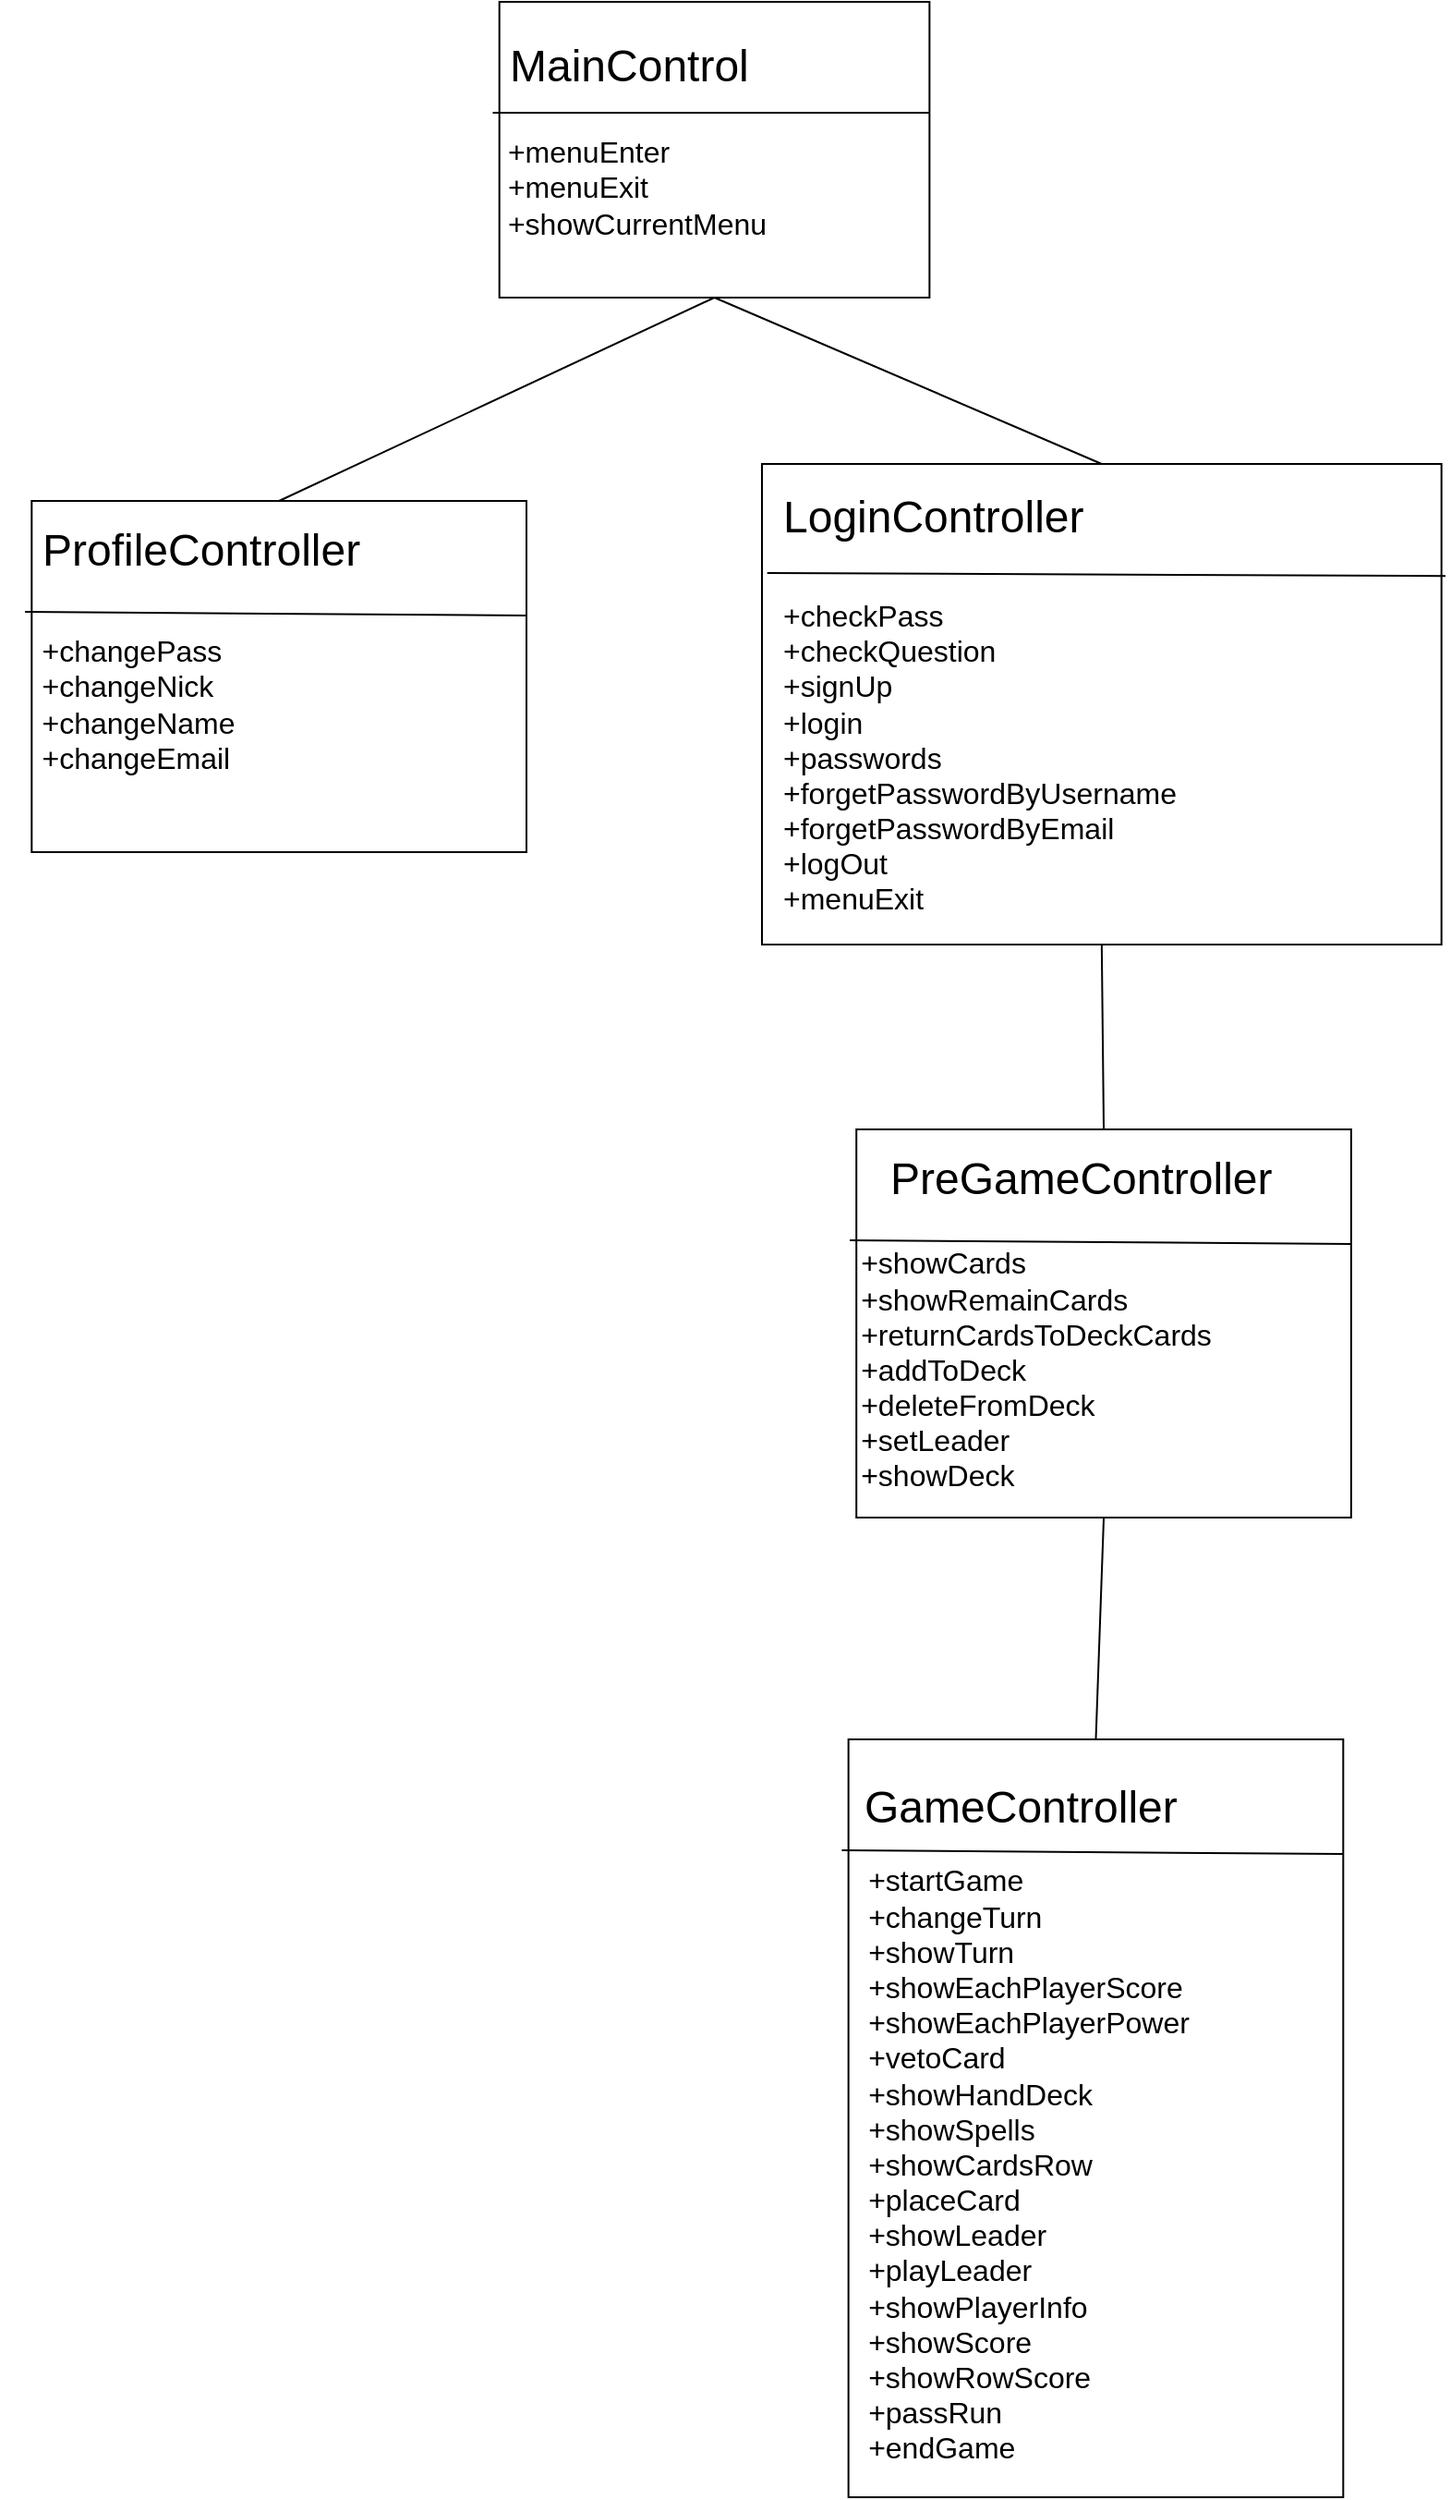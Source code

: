 <mxfile version="24.3.1" type="device">
  <diagram name="Page-1" id="7AT0lxllg-7E264JI0L5">
    <mxGraphModel dx="1737" dy="948" grid="1" gridSize="10" guides="1" tooltips="1" connect="1" arrows="1" fold="1" page="1" pageScale="1" pageWidth="850" pageHeight="1100" math="0" shadow="0">
      <root>
        <mxCell id="0" />
        <mxCell id="1" parent="0" />
        <mxCell id="eatDdgcfD4bzvZ1ehTvU-10" value="" style="rounded=0;whiteSpace=wrap;html=1;" vertex="1" parent="1">
          <mxGeometry x="67.16" y="600" width="267.84" height="190" as="geometry" />
        </mxCell>
        <mxCell id="eatDdgcfD4bzvZ1ehTvU-11" value="&lt;span style=&quot;font-size: 24px;&quot;&gt;ProfileController&lt;/span&gt;&lt;div&gt;&lt;span style=&quot;font-size: 24px;&quot;&gt;&lt;br&gt;&lt;/span&gt;&lt;div&gt;&lt;br&gt;&lt;/div&gt;&lt;div&gt;&lt;br&gt;&lt;/div&gt;&lt;/div&gt;" style="text;strokeColor=none;fillColor=none;align=left;verticalAlign=middle;spacingLeft=4;spacingRight=4;overflow=hidden;points=[[0,0.5],[1,0.5]];portConstraint=eastwest;rotatable=0;whiteSpace=wrap;html=1;" vertex="1" parent="1">
          <mxGeometry x="67.16" y="610" width="317.84" height="50" as="geometry" />
        </mxCell>
        <mxCell id="eatDdgcfD4bzvZ1ehTvU-12" value="" style="endArrow=none;html=1;rounded=0;exitX=-0.006;exitY=0.204;exitDx=0;exitDy=0;exitPerimeter=0;" edge="1" parent="1">
          <mxGeometry width="50" height="50" relative="1" as="geometry">
            <mxPoint x="63.56" y="660" as="sourcePoint" />
            <mxPoint x="335" y="662" as="targetPoint" />
          </mxGeometry>
        </mxCell>
        <mxCell id="eatDdgcfD4bzvZ1ehTvU-13" value="&lt;div style=&quot;border-color: var(--border-color); text-align: left;&quot;&gt;&lt;font style=&quot;border-color: var(--border-color); font-size: 16px;&quot;&gt;+changePass&lt;/font&gt;&lt;/div&gt;&lt;div style=&quot;border-color: var(--border-color); text-align: left;&quot;&gt;&lt;font size=&quot;3&quot; style=&quot;border-color: var(--border-color);&quot;&gt;+changeNick&lt;br style=&quot;border-color: var(--border-color);&quot;&gt;&lt;/font&gt;&lt;/div&gt;&lt;div style=&quot;border-color: var(--border-color); text-align: left;&quot;&gt;&lt;font style=&quot;border-color: var(--border-color);&quot; size=&quot;3&quot;&gt;+changeName&lt;br style=&quot;border-color: var(--border-color);&quot;&gt;&lt;/font&gt;&lt;/div&gt;&lt;div style=&quot;border-color: var(--border-color); text-align: left;&quot;&gt;&lt;font style=&quot;border-color: var(--border-color);&quot; size=&quot;3&quot;&gt;+changeEmail&lt;/font&gt;&lt;/div&gt;" style="text;html=1;align=center;verticalAlign=middle;whiteSpace=wrap;rounded=0;" vertex="1" parent="1">
          <mxGeometry x="50.0" y="630" width="150" height="160" as="geometry" />
        </mxCell>
        <mxCell id="eatDdgcfD4bzvZ1ehTvU-14" value="" style="rounded=0;whiteSpace=wrap;html=1;" vertex="1" parent="1">
          <mxGeometry x="320.34" y="330" width="232.84" height="160" as="geometry" />
        </mxCell>
        <mxCell id="eatDdgcfD4bzvZ1ehTvU-15" value="" style="endArrow=none;html=1;rounded=0;exitX=-0.006;exitY=0.204;exitDx=0;exitDy=0;exitPerimeter=0;" edge="1" parent="1">
          <mxGeometry width="50" height="50" relative="1" as="geometry">
            <mxPoint x="316.74" y="390" as="sourcePoint" />
            <mxPoint x="553.18" y="390" as="targetPoint" />
          </mxGeometry>
        </mxCell>
        <mxCell id="eatDdgcfD4bzvZ1ehTvU-16" value="&lt;div style=&quot;border-color: var(--border-color); text-align: left;&quot;&gt;&lt;span style=&quot;font-size: 16px;&quot;&gt;+menuEnter&lt;/span&gt;&lt;/div&gt;&lt;div style=&quot;border-color: var(--border-color); text-align: left;&quot;&gt;&lt;span style=&quot;font-size: 16px;&quot;&gt;+menuExit&lt;/span&gt;&lt;/div&gt;&lt;div style=&quot;border-color: var(--border-color); text-align: left;&quot;&gt;&lt;span style=&quot;font-size: 16px;&quot;&gt;+showCurrentMenu&lt;/span&gt;&lt;/div&gt;&lt;div style=&quot;border-color: var(--border-color); text-align: left;&quot;&gt;&lt;span style=&quot;font-size: 16px;&quot;&gt;&lt;br&gt;&lt;/span&gt;&lt;/div&gt;" style="text;html=1;align=center;verticalAlign=middle;whiteSpace=wrap;rounded=0;" vertex="1" parent="1">
          <mxGeometry x="320.34" y="360" width="150" height="160" as="geometry" />
        </mxCell>
        <mxCell id="eatDdgcfD4bzvZ1ehTvU-18" value="&lt;font style=&quot;font-size: 24px;&quot;&gt;MainController&lt;/font&gt;" style="text;strokeColor=none;fillColor=none;align=left;verticalAlign=middle;spacingLeft=4;spacingRight=4;overflow=hidden;points=[[0,0.5],[1,0.5]];portConstraint=eastwest;rotatable=0;whiteSpace=wrap;html=1;" vertex="1" parent="1">
          <mxGeometry x="320.34" y="330" width="140" height="70" as="geometry" />
        </mxCell>
        <mxCell id="eatDdgcfD4bzvZ1ehTvU-19" value="" style="rounded=0;whiteSpace=wrap;html=1;" vertex="1" parent="1">
          <mxGeometry x="462.5" y="580" width="367.84" height="260" as="geometry" />
        </mxCell>
        <mxCell id="eatDdgcfD4bzvZ1ehTvU-20" value="&lt;font style=&quot;font-size: 24px;&quot;&gt;LoginController&lt;/font&gt;&lt;div&gt;&lt;span style=&quot;font-size: 24px;&quot;&gt;&lt;br&gt;&lt;/span&gt;&lt;div&gt;&lt;font size=&quot;3&quot;&gt;+checkPass&lt;/font&gt;&lt;/div&gt;&lt;div&gt;&lt;font size=&quot;3&quot;&gt;+checkQuestion&lt;/font&gt;&lt;/div&gt;&lt;div&gt;&lt;font size=&quot;3&quot;&gt;+signUp&lt;/font&gt;&lt;/div&gt;&lt;div&gt;&lt;font size=&quot;3&quot;&gt;+login&lt;/font&gt;&lt;/div&gt;&lt;div&gt;&lt;font size=&quot;3&quot;&gt;+passwords&lt;/font&gt;&lt;/div&gt;&lt;div&gt;&lt;font size=&quot;3&quot;&gt;+forgetPasswordByUsername&lt;/font&gt;&lt;/div&gt;&lt;div&gt;&lt;font size=&quot;3&quot;&gt;+forgetPasswordByEmail&lt;/font&gt;&lt;/div&gt;&lt;div&gt;&lt;font size=&quot;3&quot;&gt;+logOut&lt;/font&gt;&lt;/div&gt;&lt;/div&gt;&lt;div&gt;&lt;font size=&quot;3&quot;&gt;+menuExit&lt;br&gt;&lt;/font&gt;&lt;/div&gt;" style="text;strokeColor=none;fillColor=none;align=left;verticalAlign=middle;spacingLeft=4;spacingRight=4;overflow=hidden;points=[[0,0.5],[1,0.5]];portConstraint=eastwest;rotatable=0;whiteSpace=wrap;html=1;" vertex="1" parent="1">
          <mxGeometry x="467.5" y="590" width="360" height="240" as="geometry" />
        </mxCell>
        <mxCell id="eatDdgcfD4bzvZ1ehTvU-21" value="" style="endArrow=none;html=1;rounded=0;exitX=-0.006;exitY=0.204;exitDx=0;exitDy=0;exitPerimeter=0;entryX=1.014;entryY=0.211;entryDx=0;entryDy=0;entryPerimeter=0;" edge="1" parent="1" source="eatDdgcfD4bzvZ1ehTvU-20" target="eatDdgcfD4bzvZ1ehTvU-20">
          <mxGeometry width="50" height="50" relative="1" as="geometry">
            <mxPoint x="922.5" y="720.005" as="sourcePoint" />
            <mxPoint x="1072.5" y="774.55" as="targetPoint" />
          </mxGeometry>
        </mxCell>
        <mxCell id="eatDdgcfD4bzvZ1ehTvU-22" value="" style="endArrow=none;html=1;rounded=0;entryX=0.5;entryY=1;entryDx=0;entryDy=0;exitX=0.5;exitY=0;exitDx=0;exitDy=0;" edge="1" parent="1" source="eatDdgcfD4bzvZ1ehTvU-19" target="eatDdgcfD4bzvZ1ehTvU-14">
          <mxGeometry width="50" height="50" relative="1" as="geometry">
            <mxPoint x="619.96" y="630" as="sourcePoint" />
            <mxPoint x="669.96" y="580" as="targetPoint" />
          </mxGeometry>
        </mxCell>
        <mxCell id="eatDdgcfD4bzvZ1ehTvU-23" value="" style="endArrow=none;html=1;rounded=0;exitX=0.5;exitY=0;exitDx=0;exitDy=0;entryX=0.5;entryY=1;entryDx=0;entryDy=0;" edge="1" parent="1" source="eatDdgcfD4bzvZ1ehTvU-10" target="eatDdgcfD4bzvZ1ehTvU-14">
          <mxGeometry width="50" height="50" relative="1" as="geometry">
            <mxPoint x="400" y="890" as="sourcePoint" />
            <mxPoint x="450" y="840" as="targetPoint" />
          </mxGeometry>
        </mxCell>
        <mxCell id="eatDdgcfD4bzvZ1ehTvU-24" value="" style="rounded=0;whiteSpace=wrap;html=1;" vertex="1" parent="1">
          <mxGeometry x="513.6" y="940" width="267.84" height="210" as="geometry" />
        </mxCell>
        <mxCell id="eatDdgcfD4bzvZ1ehTvU-25" value="" style="endArrow=none;html=1;rounded=0;exitX=-0.006;exitY=0.204;exitDx=0;exitDy=0;exitPerimeter=0;" edge="1" parent="1">
          <mxGeometry width="50" height="50" relative="1" as="geometry">
            <mxPoint x="510" y="1000" as="sourcePoint" />
            <mxPoint x="781.44" y="1002" as="targetPoint" />
          </mxGeometry>
        </mxCell>
        <mxCell id="eatDdgcfD4bzvZ1ehTvU-26" value="&lt;div style=&quot;border-color: var(--border-color); text-align: left;&quot;&gt;&lt;span style=&quot;font-size: 16px;&quot;&gt;+showCards&lt;/span&gt;&lt;/div&gt;&lt;div style=&quot;border-color: var(--border-color); text-align: left;&quot;&gt;&lt;span style=&quot;font-size: 16px;&quot;&gt;+showRemainCards&lt;/span&gt;&lt;/div&gt;&lt;div style=&quot;border-color: var(--border-color); text-align: left;&quot;&gt;&lt;span style=&quot;font-size: 16px;&quot;&gt;+returnCardsToDeckCards&lt;/span&gt;&lt;/div&gt;&lt;div style=&quot;border-color: var(--border-color); text-align: left;&quot;&gt;&lt;span style=&quot;font-size: 16px;&quot;&gt;+addToDeck&lt;/span&gt;&lt;/div&gt;&lt;div style=&quot;border-color: var(--border-color); text-align: left;&quot;&gt;&lt;span style=&quot;font-size: 16px;&quot;&gt;+deleteFromDeck&lt;/span&gt;&lt;/div&gt;&lt;div style=&quot;border-color: var(--border-color); text-align: left;&quot;&gt;&lt;span style=&quot;font-size: 16px;&quot;&gt;+setLeader&lt;/span&gt;&lt;/div&gt;&lt;div style=&quot;border-color: var(--border-color); text-align: left;&quot;&gt;&lt;span style=&quot;font-size: 16px;&quot;&gt;+showDeck&lt;/span&gt;&lt;/div&gt;" style="text;html=1;align=center;verticalAlign=middle;whiteSpace=wrap;rounded=0;" vertex="1" parent="1">
          <mxGeometry x="536.44" y="990" width="150" height="160" as="geometry" />
        </mxCell>
        <mxCell id="eatDdgcfD4bzvZ1ehTvU-27" value="&lt;font style=&quot;font-size: 24px;&quot;&gt;PreGameController&lt;/font&gt;" style="text;strokeColor=none;fillColor=none;align=left;verticalAlign=middle;spacingLeft=4;spacingRight=4;overflow=hidden;points=[[0,0.5],[1,0.5]];portConstraint=eastwest;rotatable=0;whiteSpace=wrap;html=1;" vertex="1" parent="1">
          <mxGeometry x="526.44" y="950" width="230" height="30" as="geometry" />
        </mxCell>
        <mxCell id="eatDdgcfD4bzvZ1ehTvU-28" value="" style="rounded=0;whiteSpace=wrap;html=1;" vertex="1" parent="1">
          <mxGeometry x="509.32" y="1270" width="267.84" height="410" as="geometry" />
        </mxCell>
        <mxCell id="eatDdgcfD4bzvZ1ehTvU-29" value="" style="endArrow=none;html=1;rounded=0;exitX=-0.006;exitY=0.204;exitDx=0;exitDy=0;exitPerimeter=0;" edge="1" parent="1">
          <mxGeometry width="50" height="50" relative="1" as="geometry">
            <mxPoint x="505.72" y="1330" as="sourcePoint" />
            <mxPoint x="777.16" y="1332" as="targetPoint" />
          </mxGeometry>
        </mxCell>
        <mxCell id="eatDdgcfD4bzvZ1ehTvU-30" value="&lt;div style=&quot;border-color: var(--border-color); text-align: left;&quot;&gt;&lt;span style=&quot;font-size: 16px;&quot;&gt;+startGame&lt;/span&gt;&lt;/div&gt;&lt;div style=&quot;border-color: var(--border-color); text-align: left;&quot;&gt;&lt;span style=&quot;font-size: 16px;&quot;&gt;+changeTurn&lt;/span&gt;&lt;/div&gt;&lt;div style=&quot;border-color: var(--border-color); text-align: left;&quot;&gt;&lt;span style=&quot;font-size: 16px;&quot;&gt;+showTurn&lt;/span&gt;&lt;/div&gt;&lt;div style=&quot;border-color: var(--border-color); text-align: left;&quot;&gt;&lt;span style=&quot;font-size: 16px;&quot;&gt;+showEachPlayerScore&lt;/span&gt;&lt;/div&gt;&lt;div style=&quot;border-color: var(--border-color); text-align: left;&quot;&gt;&lt;span style=&quot;font-size: 16px;&quot;&gt;+showEachPlayerPower&lt;/span&gt;&lt;/div&gt;&lt;div style=&quot;border-color: var(--border-color); text-align: left;&quot;&gt;&lt;span style=&quot;font-size: 16px;&quot;&gt;+vetoCard&lt;br&gt;+showHandDeck&lt;/span&gt;&lt;/div&gt;&lt;div style=&quot;border-color: var(--border-color); text-align: left;&quot;&gt;&lt;span style=&quot;font-size: 16px;&quot;&gt;+showSpells&lt;/span&gt;&lt;/div&gt;&lt;div style=&quot;border-color: var(--border-color); text-align: left;&quot;&gt;&lt;span style=&quot;font-size: 16px;&quot;&gt;+showCardsRow&lt;/span&gt;&lt;/div&gt;&lt;div style=&quot;border-color: var(--border-color); text-align: left;&quot;&gt;&lt;span style=&quot;font-size: 16px;&quot;&gt;+placeCard&lt;/span&gt;&lt;/div&gt;&lt;div style=&quot;border-color: var(--border-color); text-align: left;&quot;&gt;&lt;span style=&quot;font-size: 16px;&quot;&gt;+showLeader&lt;/span&gt;&lt;/div&gt;&lt;div style=&quot;border-color: var(--border-color); text-align: left;&quot;&gt;&lt;span style=&quot;font-size: 16px;&quot;&gt;+playLeader&lt;/span&gt;&lt;/div&gt;&lt;div style=&quot;border-color: var(--border-color); text-align: left;&quot;&gt;&lt;span style=&quot;font-size: 16px;&quot;&gt;+showPlayerInfo&lt;/span&gt;&lt;/div&gt;&lt;div style=&quot;border-color: var(--border-color); text-align: left;&quot;&gt;&lt;span style=&quot;font-size: 16px;&quot;&gt;+showScore&lt;/span&gt;&lt;/div&gt;&lt;div style=&quot;border-color: var(--border-color); text-align: left;&quot;&gt;&lt;span style=&quot;font-size: 16px;&quot;&gt;+showRowScore&lt;/span&gt;&lt;/div&gt;&lt;div style=&quot;border-color: var(--border-color); text-align: left;&quot;&gt;&lt;span style=&quot;font-size: 16px;&quot;&gt;+passRun&lt;/span&gt;&lt;/div&gt;&lt;div style=&quot;border-color: var(--border-color); text-align: left;&quot;&gt;&lt;span style=&quot;font-size: 16px;&quot;&gt;+endGame&lt;/span&gt;&lt;/div&gt;" style="text;html=1;align=center;verticalAlign=middle;whiteSpace=wrap;rounded=0;" vertex="1" parent="1">
          <mxGeometry x="532.16" y="1420" width="150" height="160" as="geometry" />
        </mxCell>
        <mxCell id="eatDdgcfD4bzvZ1ehTvU-31" value="&lt;font style=&quot;font-size: 24px;&quot;&gt;GameController&lt;/font&gt;" style="text;strokeColor=none;fillColor=none;align=left;verticalAlign=middle;spacingLeft=4;spacingRight=4;overflow=hidden;points=[[0,0.5],[1,0.5]];portConstraint=eastwest;rotatable=0;whiteSpace=wrap;html=1;" vertex="1" parent="1">
          <mxGeometry x="512.16" y="1290" width="200" height="30" as="geometry" />
        </mxCell>
        <mxCell id="eatDdgcfD4bzvZ1ehTvU-32" value="" style="endArrow=none;html=1;rounded=0;exitX=0.5;exitY=1;exitDx=0;exitDy=0;entryX=0.5;entryY=0;entryDx=0;entryDy=0;" edge="1" parent="1" source="eatDdgcfD4bzvZ1ehTvU-19" target="eatDdgcfD4bzvZ1ehTvU-24">
          <mxGeometry width="50" height="50" relative="1" as="geometry">
            <mxPoint x="570" y="1160" as="sourcePoint" />
            <mxPoint x="620" y="1110" as="targetPoint" />
          </mxGeometry>
        </mxCell>
        <mxCell id="eatDdgcfD4bzvZ1ehTvU-33" value="" style="endArrow=none;html=1;rounded=0;exitX=0.5;exitY=1;exitDx=0;exitDy=0;entryX=0.5;entryY=0;entryDx=0;entryDy=0;" edge="1" parent="1" source="eatDdgcfD4bzvZ1ehTvU-24" target="eatDdgcfD4bzvZ1ehTvU-28">
          <mxGeometry width="50" height="50" relative="1" as="geometry">
            <mxPoint x="570" y="1380" as="sourcePoint" />
            <mxPoint x="620" y="1330" as="targetPoint" />
          </mxGeometry>
        </mxCell>
      </root>
    </mxGraphModel>
  </diagram>
</mxfile>
